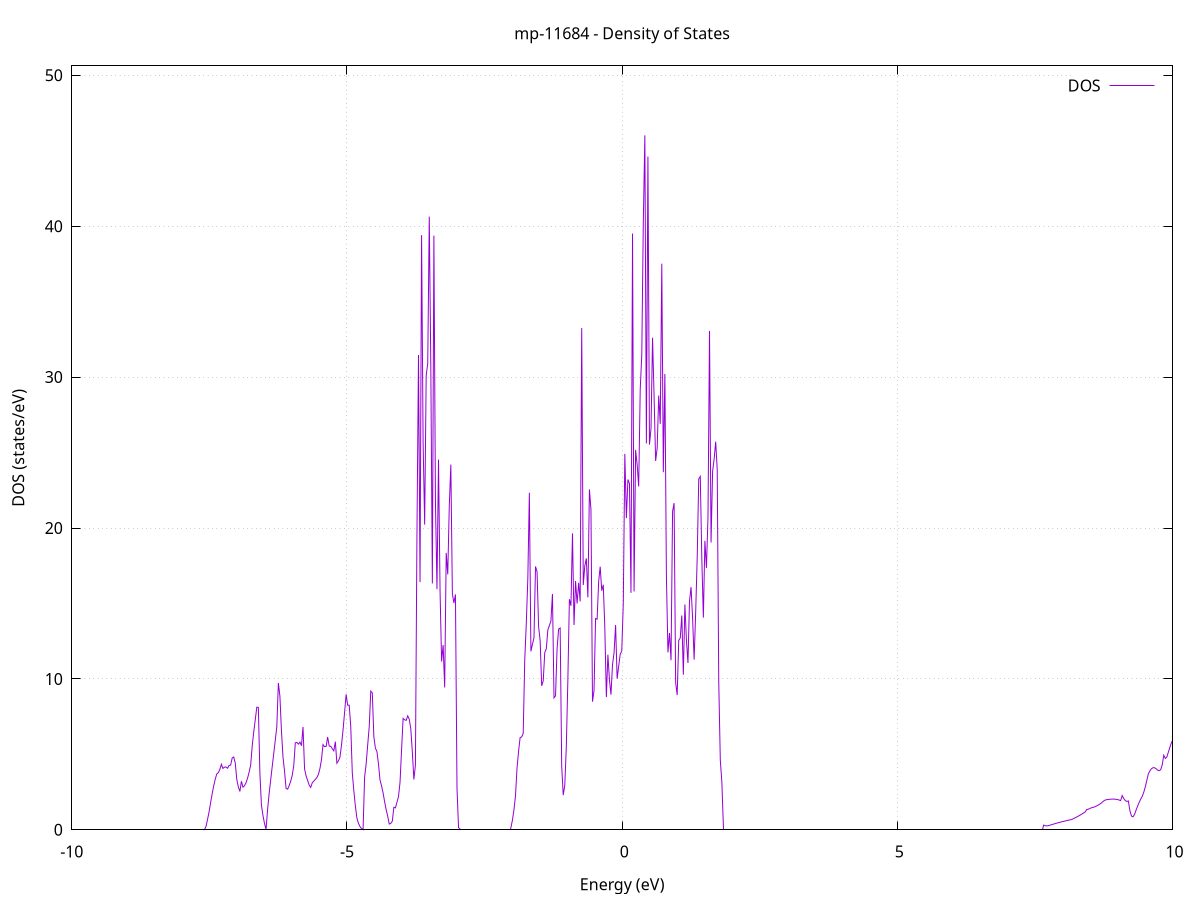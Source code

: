 set title 'mp-11684 - Density of States'
set xlabel 'Energy (eV)'
set ylabel 'DOS (states/eV)'
set grid
set xrange [-10:10]
set yrange [0:50.628]
set xzeroaxis lt -1
set terminal png size 800,600
set output 'mp-11684_dos_gnuplot.png'
plot '-' using 1:2 with lines title 'DOS'
-20.123800 0.000000
-20.095800 0.000000
-20.067900 0.000000
-20.039900 0.000000
-20.011900 0.000000
-19.983900 0.000000
-19.955900 0.000000
-19.928000 0.000000
-19.900000 0.000000
-19.872000 0.000000
-19.844000 0.000000
-19.816100 0.000000
-19.788100 0.000000
-19.760100 0.000000
-19.732100 0.000000
-19.704100 0.000000
-19.676200 0.000000
-19.648200 0.000000
-19.620200 0.000000
-19.592200 0.000000
-19.564200 0.000000
-19.536300 0.000000
-19.508300 0.000000
-19.480300 0.000000
-19.452300 0.000000
-19.424300 0.000000
-19.396400 0.000000
-19.368400 0.000000
-19.340400 0.000000
-19.312400 0.000000
-19.284500 0.000000
-19.256500 0.000000
-19.228500 0.000000
-19.200500 0.000000
-19.172500 0.000000
-19.144600 0.000000
-19.116600 0.000000
-19.088600 0.000000
-19.060600 0.000000
-19.032600 0.000000
-19.004700 0.000000
-18.976700 0.000000
-18.948700 0.000000
-18.920700 0.000000
-18.892800 0.000000
-18.864800 0.000000
-18.836800 0.000000
-18.808800 0.000000
-18.780800 0.000000
-18.752900 0.000000
-18.724900 0.000000
-18.696900 0.000000
-18.668900 0.000000
-18.640900 0.000000
-18.613000 0.000000
-18.585000 0.000000
-18.557000 0.000000
-18.529000 0.000000
-18.501100 0.000000
-18.473100 0.000000
-18.445100 0.000000
-18.417100 0.000000
-18.389100 0.000000
-18.361200 0.000000
-18.333200 0.000000
-18.305200 0.000000
-18.277200 0.000000
-18.249200 0.000000
-18.221300 0.000000
-18.193300 0.000000
-18.165300 0.000000
-18.137300 0.000000
-18.109300 0.000000
-18.081400 0.000000
-18.053400 0.000000
-18.025400 0.000000
-17.997400 0.000000
-17.969500 0.000000
-17.941500 0.000000
-17.913500 0.000000
-17.885500 0.000000
-17.857500 0.000000
-17.829600 0.000000
-17.801600 0.000000
-17.773600 0.000000
-17.745600 0.000000
-17.717600 0.000000
-17.689700 0.000000
-17.661700 0.000000
-17.633700 0.000000
-17.605700 0.000000
-17.577800 1.526600
-17.549800 1.613800
-17.521800 2.357700
-17.493800 2.943700
-17.465800 3.692500
-17.437900 5.021000
-17.409900 6.810000
-17.381900 7.614600
-17.353900 9.250700
-17.325900 10.921300
-17.298000 10.690000
-17.270000 5.703100
-17.242000 2.183800
-17.214000 2.305100
-17.186100 5.234800
-17.158100 6.115100
-17.130100 9.207900
-17.102100 9.389200
-17.074100 14.793400
-17.046200 13.607500
-17.018200 5.768400
-16.990200 5.100800
-16.962200 7.726600
-16.934200 10.066300
-16.906300 11.005200
-16.878300 11.161100
-16.850300 14.106000
-16.822300 13.677200
-16.794300 9.991600
-16.766400 9.775500
-16.738400 14.495000
-16.710400 19.883400
-16.682400 12.899500
-16.654500 9.413100
-16.626500 6.571700
-16.598500 4.453500
-16.570500 6.202700
-16.542500 8.853500
-16.514600 11.786600
-16.486600 13.974100
-16.458600 12.730600
-16.430600 9.109500
-16.402600 5.875500
-16.374700 9.564500
-16.346700 11.471700
-16.318700 16.061100
-16.290700 13.457700
-16.262800 6.871700
-16.234800 4.504600
-16.206800 4.962300
-16.178800 7.115400
-16.150800 9.007900
-16.122900 11.163900
-16.094900 10.301500
-16.066900 8.350200
-16.038900 5.885300
-16.010900 4.760000
-15.983000 4.952800
-15.955000 6.062800
-15.927000 5.352100
-15.899000 7.225300
-15.871100 8.240500
-15.843100 10.934700
-15.815100 8.646500
-15.787100 7.775000
-15.759100 7.083200
-15.731200 6.582400
-15.703200 5.168900
-15.675200 3.448100
-15.647200 1.505200
-15.619200 0.325800
-15.591300 58.358000
-15.563300 74.026400
-15.535300 104.995900
-15.507300 40.510800
-15.479400 43.024000
-15.451400 111.895400
-15.423400 193.095000
-15.395400 0.000000
-15.367400 0.000000
-15.339500 0.000000
-15.311500 0.000000
-15.283500 0.000000
-15.255500 0.000000
-15.227500 0.000000
-15.199600 0.000000
-15.171600 0.000000
-15.143600 0.000000
-15.115600 0.000000
-15.087600 0.000000
-15.059700 0.000000
-15.031700 0.000000
-15.003700 0.000000
-14.975700 0.000000
-14.947800 0.000000
-14.919800 0.000000
-14.891800 0.000000
-14.863800 0.000000
-14.835800 0.000000
-14.807900 0.000000
-14.779900 0.000000
-14.751900 0.000000
-14.723900 0.000000
-14.695900 0.000000
-14.668000 0.000000
-14.640000 0.000000
-14.612000 0.000000
-14.584000 0.000000
-14.556100 0.000000
-14.528100 0.000000
-14.500100 0.000000
-14.472100 0.000000
-14.444100 0.000000
-14.416200 0.000000
-14.388200 0.000000
-14.360200 0.000000
-14.332200 0.000000
-14.304200 0.000000
-14.276300 0.000000
-14.248300 0.000000
-14.220300 0.000000
-14.192300 0.000000
-14.164400 0.000000
-14.136400 0.000000
-14.108400 0.000000
-14.080400 0.000000
-14.052400 0.000000
-14.024500 0.000000
-13.996500 0.000000
-13.968500 0.000000
-13.940500 0.000000
-13.912500 0.000000
-13.884600 0.000000
-13.856600 0.000000
-13.828600 0.000000
-13.800600 0.000000
-13.772600 0.000000
-13.744700 0.000000
-13.716700 0.000000
-13.688700 0.000000
-13.660700 0.000000
-13.632800 0.000000
-13.604800 0.000000
-13.576800 0.000000
-13.548800 0.000000
-13.520800 0.000000
-13.492900 0.000000
-13.464900 0.000000
-13.436900 0.000000
-13.408900 0.000000
-13.380900 0.000000
-13.353000 0.000000
-13.325000 0.000000
-13.297000 0.000000
-13.269000 0.000000
-13.241100 0.000000
-13.213100 0.000000
-13.185100 0.000000
-13.157100 0.000000
-13.129100 0.000000
-13.101200 0.000000
-13.073200 0.000000
-13.045200 0.000000
-13.017200 0.000000
-12.989200 0.000000
-12.961300 0.000000
-12.933300 0.000000
-12.905300 0.000000
-12.877300 0.000000
-12.849400 0.000000
-12.821400 0.000000
-12.793400 0.000000
-12.765400 0.000000
-12.737400 0.000000
-12.709500 0.000000
-12.681500 0.000000
-12.653500 0.000000
-12.625500 0.000000
-12.597500 0.000000
-12.569600 0.000000
-12.541600 0.000000
-12.513600 0.000000
-12.485600 0.000000
-12.457700 0.000000
-12.429700 0.000000
-12.401700 0.000000
-12.373700 0.000000
-12.345700 0.000000
-12.317800 0.000000
-12.289800 0.000000
-12.261800 0.000000
-12.233800 0.000000
-12.205800 0.000000
-12.177900 0.000000
-12.149900 0.000000
-12.121900 0.000000
-12.093900 0.000000
-12.065900 0.000000
-12.038000 0.000000
-12.010000 0.000000
-11.982000 0.000000
-11.954000 0.000000
-11.926100 0.000000
-11.898100 0.000000
-11.870100 0.000000
-11.842100 0.000000
-11.814100 0.000000
-11.786200 0.000000
-11.758200 0.000000
-11.730200 0.000000
-11.702200 0.000000
-11.674200 0.000000
-11.646300 0.000000
-11.618300 0.000000
-11.590300 0.000000
-11.562300 0.000000
-11.534400 0.000000
-11.506400 0.000000
-11.478400 0.000000
-11.450400 0.000000
-11.422400 0.000000
-11.394500 0.000000
-11.366500 0.000000
-11.338500 0.000000
-11.310500 0.000000
-11.282500 0.000000
-11.254600 0.000000
-11.226600 0.000000
-11.198600 0.000000
-11.170600 0.000000
-11.142700 0.000000
-11.114700 0.000000
-11.086700 0.000000
-11.058700 0.000000
-11.030700 0.000000
-11.002800 0.000000
-10.974800 0.000000
-10.946800 0.000000
-10.918800 0.000000
-10.890800 0.000000
-10.862900 0.000000
-10.834900 0.000000
-10.806900 0.000000
-10.778900 0.000000
-10.750900 0.000000
-10.723000 0.000000
-10.695000 0.000000
-10.667000 0.000000
-10.639000 0.000000
-10.611100 0.000000
-10.583100 0.000000
-10.555100 0.000000
-10.527100 0.000000
-10.499100 0.000000
-10.471200 0.000000
-10.443200 0.000000
-10.415200 0.000000
-10.387200 0.000000
-10.359200 0.000000
-10.331300 0.000000
-10.303300 0.000000
-10.275300 0.000000
-10.247300 0.000000
-10.219400 0.000000
-10.191400 0.000000
-10.163400 0.000000
-10.135400 0.000000
-10.107400 0.000000
-10.079500 0.000000
-10.051500 0.000000
-10.023500 0.000000
-9.995500 0.000000
-9.967500 0.000000
-9.939600 0.000000
-9.911600 0.000000
-9.883600 0.000000
-9.855600 0.000000
-9.827700 0.000000
-9.799700 0.000000
-9.771700 0.000000
-9.743700 0.000000
-9.715700 0.000000
-9.687800 0.000000
-9.659800 0.000000
-9.631800 0.000000
-9.603800 0.000000
-9.575800 0.000000
-9.547900 0.000000
-9.519900 0.000000
-9.491900 0.000000
-9.463900 0.000000
-9.436000 0.000000
-9.408000 0.000000
-9.380000 0.000000
-9.352000 0.000000
-9.324000 0.000000
-9.296100 0.000000
-9.268100 0.000000
-9.240100 0.000000
-9.212100 0.000000
-9.184100 0.000000
-9.156200 0.000000
-9.128200 0.000000
-9.100200 0.000000
-9.072200 0.000000
-9.044200 0.000000
-9.016300 0.000000
-8.988300 0.000000
-8.960300 0.000000
-8.932300 0.000000
-8.904400 0.000000
-8.876400 0.000000
-8.848400 0.000000
-8.820400 0.000000
-8.792400 0.000000
-8.764500 0.000000
-8.736500 0.000000
-8.708500 0.000000
-8.680500 0.000000
-8.652500 0.000000
-8.624600 0.000000
-8.596600 0.000000
-8.568600 0.000000
-8.540600 0.000000
-8.512700 0.000000
-8.484700 0.000000
-8.456700 0.000000
-8.428700 0.000000
-8.400700 0.000000
-8.372800 0.000000
-8.344800 0.000000
-8.316800 0.000000
-8.288800 0.000000
-8.260800 0.000000
-8.232900 0.000000
-8.204900 0.000000
-8.176900 0.000000
-8.148900 0.000000
-8.121000 0.000000
-8.093000 0.000000
-8.065000 0.000000
-8.037000 0.000000
-8.009000 0.000000
-7.981100 0.000000
-7.953100 0.000000
-7.925100 0.000000
-7.897100 0.000000
-7.869100 0.000000
-7.841200 0.000000
-7.813200 0.000000
-7.785200 0.000000
-7.757200 0.000000
-7.729200 0.000000
-7.701300 0.000000
-7.673300 0.000000
-7.645300 0.000000
-7.617300 0.000000
-7.589400 0.005800
-7.561400 0.222300
-7.533400 0.689100
-7.505400 1.186400
-7.477400 1.807600
-7.449500 2.385200
-7.421500 2.911400
-7.393500 3.356800
-7.365500 3.699800
-7.337500 3.785600
-7.309600 3.998800
-7.281600 4.339500
-7.253600 4.065000
-7.225600 4.154000
-7.197700 4.158100
-7.169700 4.076700
-7.141700 4.263200
-7.113700 4.286400
-7.085700 4.757800
-7.057800 4.824800
-7.029800 4.423300
-7.001800 3.340200
-6.973800 2.838100
-6.945800 2.539700
-6.917900 3.216100
-6.889900 2.824400
-6.861900 2.917300
-6.833900 3.117600
-6.806000 3.422200
-6.778000 3.821300
-6.750000 4.277900
-6.722000 5.537100
-6.694000 6.489000
-6.666100 7.299200
-6.638100 8.126900
-6.610100 8.109600
-6.582100 3.743800
-6.554100 1.625400
-6.526200 0.941000
-6.498200 0.411400
-6.470200 0.028600
-6.442200 1.350500
-6.414200 2.399000
-6.386300 3.300300
-6.358300 4.188600
-6.330300 5.063800
-6.302300 5.939400
-6.274400 6.840900
-6.246400 9.730300
-6.218400 8.854600
-6.190400 6.550900
-6.162400 4.810800
-6.134500 3.892600
-6.106500 2.738100
-6.078500 2.692000
-6.050500 2.917400
-6.022500 3.222200
-5.994600 3.605700
-5.966600 4.260400
-5.938600 5.762300
-5.910600 5.791000
-5.882700 5.675000
-5.854700 5.810600
-5.826700 5.574200
-5.798700 6.813500
-5.770700 4.045800
-5.742800 3.570800
-5.714800 3.268500
-5.686800 2.962300
-5.658800 2.808100
-5.630800 3.111000
-5.602900 3.227700
-5.574900 3.343100
-5.546900 3.457500
-5.518900 3.666500
-5.491000 4.062900
-5.463000 4.657900
-5.435000 5.644200
-5.407000 5.510600
-5.379000 5.520400
-5.351100 6.150200
-5.323100 5.549900
-5.295100 5.533900
-5.267100 5.372800
-5.239100 5.232300
-5.211200 5.838900
-5.183200 4.410700
-5.155200 4.568000
-5.127200 4.816100
-5.099300 5.621600
-5.071300 6.607800
-5.043300 7.774600
-5.015300 8.977800
-4.987300 8.257400
-4.959400 8.259800
-4.931400 6.861100
-4.903400 3.781800
-4.875400 2.583500
-4.847400 1.579800
-4.819500 0.774200
-4.791500 0.431500
-4.763500 0.216200
-4.735500 0.074600
-4.707500 0.006600
-4.679600 3.498600
-4.651600 4.362300
-4.623600 5.616600
-4.595600 6.828500
-4.567700 9.191700
-4.539700 9.076900
-4.511700 6.182200
-4.483700 5.413400
-4.455700 5.187100
-4.427800 4.375500
-4.399800 3.300100
-4.371800 2.919000
-4.343800 2.444600
-4.315800 1.857100
-4.287900 1.340500
-4.259900 0.894800
-4.231900 0.379400
-4.203900 0.425200
-4.176000 0.571500
-4.148000 1.491700
-4.120000 1.449700
-4.092000 1.823500
-4.064000 2.192300
-4.036100 3.136900
-4.008100 5.280000
-3.980100 7.382300
-3.952100 7.289000
-3.924100 7.249600
-3.896200 7.552000
-3.868200 7.325100
-3.840200 6.695800
-3.812200 5.158000
-3.784300 3.336600
-3.756300 4.278100
-3.728300 19.528500
-3.700300 31.466100
-3.672300 16.414100
-3.644400 39.415800
-3.616400 25.631500
-3.588400 20.222200
-3.560400 30.103100
-3.532400 30.914700
-3.504500 40.639500
-3.476500 30.720600
-3.448500 16.323400
-3.420500 39.377900
-3.392500 21.796300
-3.364600 15.951300
-3.336600 24.531900
-3.308600 15.816500
-3.280600 11.153200
-3.252700 12.245100
-3.224700 9.434700
-3.196700 18.355600
-3.168700 16.926800
-3.140700 21.489300
-3.112800 24.201400
-3.084800 15.643600
-3.056800 15.028600
-3.028800 15.597900
-3.000800 2.751600
-2.972900 0.150300
-2.944900 0.000000
-2.916900 0.000000
-2.888900 0.000000
-2.861000 0.000000
-2.833000 0.000000
-2.805000 0.000000
-2.777000 0.000000
-2.749000 0.000000
-2.721100 0.000000
-2.693100 0.000000
-2.665100 0.000000
-2.637100 0.000000
-2.609100 0.000000
-2.581200 0.000000
-2.553200 0.000000
-2.525200 0.000000
-2.497200 0.000000
-2.469300 0.000000
-2.441300 0.000000
-2.413300 0.000000
-2.385300 0.000000
-2.357300 0.000000
-2.329400 0.000000
-2.301400 0.000000
-2.273400 0.000000
-2.245400 0.000000
-2.217400 0.000000
-2.189500 0.000000
-2.161500 0.000000
-2.133500 0.000000
-2.105500 0.000000
-2.077600 0.000000
-2.049600 0.000000
-2.021600 0.000000
-1.993600 0.639700
-1.965600 1.330300
-1.937700 2.260600
-1.909700 4.102400
-1.881700 5.212500
-1.853700 6.115700
-1.825700 6.151000
-1.797800 6.381000
-1.769800 11.239500
-1.741800 13.666400
-1.713800 16.648000
-1.685800 22.339200
-1.657900 11.826100
-1.629900 12.303700
-1.601900 12.716700
-1.573900 17.451300
-1.546000 17.099600
-1.518000 13.460600
-1.490000 12.551300
-1.462000 9.538700
-1.434000 9.865500
-1.406100 11.744300
-1.378100 11.993600
-1.350100 13.241800
-1.322100 13.532900
-1.294100 13.834900
-1.266200 15.630600
-1.238200 8.741900
-1.210200 8.881700
-1.182200 12.011500
-1.154300 13.297800
-1.126300 13.377000
-1.098300 4.212100
-1.070300 2.296200
-1.042300 2.955500
-1.014400 5.510600
-0.986400 9.914900
-0.958400 15.279800
-0.930400 14.845800
-0.902400 19.641300
-0.874500 13.566200
-0.846500 16.486400
-0.818500 14.996800
-0.790500 16.366500
-0.762600 15.135800
-0.734600 33.251600
-0.706600 16.218800
-0.678600 17.489000
-0.650600 17.989900
-0.622700 15.402000
-0.594700 22.557500
-0.566700 21.237000
-0.538700 8.489900
-0.510700 9.248100
-0.482800 14.003800
-0.454800 13.958100
-0.426800 16.453700
-0.398800 17.436800
-0.370800 15.844400
-0.342900 16.240100
-0.314900 13.425700
-0.286900 8.791000
-0.258900 11.605500
-0.231000 9.945700
-0.203000 8.954300
-0.175000 10.945600
-0.147000 11.730000
-0.119000 13.570300
-0.091100 10.014200
-0.063100 10.831400
-0.035100 11.631800
-0.007100 11.853600
0.020900 15.012100
0.048800 24.912500
0.076800 20.657500
0.104800 23.215000
0.132800 22.948200
0.160700 15.703100
0.188700 39.518000
0.216700 15.793800
0.244700 25.174300
0.272700 24.193700
0.300600 22.755500
0.328600 29.187700
0.356600 31.477500
0.384600 40.254100
0.412600 46.025400
0.440500 25.606800
0.468500 44.620900
0.496500 25.526700
0.524500 26.591300
0.552400 32.611200
0.580400 28.722300
0.608400 24.444800
0.636400 25.290100
0.664400 28.778000
0.692300 26.902200
0.720300 37.517300
0.748300 23.696800
0.776300 30.209700
0.804300 16.806500
0.832200 11.755800
0.860200 13.039300
0.888200 11.235300
0.916200 21.097500
0.944100 21.650400
0.972100 9.745200
1.000100 8.929300
1.028100 12.547300
1.056100 12.717300
1.084000 14.200500
1.112000 10.278200
1.140000 14.936900
1.168000 12.558400
1.196000 11.053600
1.223900 15.146500
1.251900 16.080900
1.279900 14.047100
1.307900 11.279000
1.335900 14.392900
1.363800 18.035200
1.391800 23.251800
1.419800 23.417500
1.447800 17.925200
1.475700 14.058700
1.503700 19.151900
1.531700 17.353800
1.559700 20.721800
1.587700 33.062900
1.615600 19.039100
1.643600 23.760800
1.671600 24.579300
1.699600 25.719400
1.727600 23.875000
1.755500 9.766900
1.783500 4.607100
1.811500 3.171000
1.839500 0.000000
1.867400 0.000000
1.895400 0.000000
1.923400 0.000000
1.951400 0.000000
1.979400 0.000000
2.007300 0.000000
2.035300 0.000000
2.063300 0.000000
2.091300 0.000000
2.119300 0.000000
2.147200 0.000000
2.175200 0.000000
2.203200 0.000000
2.231200 0.000000
2.259100 0.000000
2.287100 0.000000
2.315100 0.000000
2.343100 0.000000
2.371100 0.000000
2.399000 0.000000
2.427000 0.000000
2.455000 0.000000
2.483000 0.000000
2.511000 0.000000
2.538900 0.000000
2.566900 0.000000
2.594900 0.000000
2.622900 0.000000
2.650900 0.000000
2.678800 0.000000
2.706800 0.000000
2.734800 0.000000
2.762800 0.000000
2.790700 0.000000
2.818700 0.000000
2.846700 0.000000
2.874700 0.000000
2.902700 0.000000
2.930600 0.000000
2.958600 0.000000
2.986600 0.000000
3.014600 0.000000
3.042600 0.000000
3.070500 0.000000
3.098500 0.000000
3.126500 0.000000
3.154500 0.000000
3.182400 0.000000
3.210400 0.000000
3.238400 0.000000
3.266400 0.000000
3.294400 0.000000
3.322300 0.000000
3.350300 0.000000
3.378300 0.000000
3.406300 0.000000
3.434300 0.000000
3.462200 0.000000
3.490200 0.000000
3.518200 0.000000
3.546200 0.000000
3.574100 0.000000
3.602100 0.000000
3.630100 0.000000
3.658100 0.000000
3.686100 0.000000
3.714000 0.000000
3.742000 0.000000
3.770000 0.000000
3.798000 0.000000
3.826000 0.000000
3.853900 0.000000
3.881900 0.000000
3.909900 0.000000
3.937900 0.000000
3.965900 0.000000
3.993800 0.000000
4.021800 0.000000
4.049800 0.000000
4.077800 0.000000
4.105700 0.000000
4.133700 0.000000
4.161700 0.000000
4.189700 0.000000
4.217700 0.000000
4.245600 0.000000
4.273600 0.000000
4.301600 0.000000
4.329600 0.000000
4.357600 0.000000
4.385500 0.000000
4.413500 0.000000
4.441500 0.000000
4.469500 0.000000
4.497400 0.000000
4.525400 0.000000
4.553400 0.000000
4.581400 0.000000
4.609400 0.000000
4.637300 0.000000
4.665300 0.000000
4.693300 0.000000
4.721300 0.000000
4.749300 0.000000
4.777200 0.000000
4.805200 0.000000
4.833200 0.000000
4.861200 0.000000
4.889100 0.000000
4.917100 0.000000
4.945100 0.000000
4.973100 0.000000
5.001100 0.000000
5.029000 0.000000
5.057000 0.000000
5.085000 0.000000
5.113000 0.000000
5.141000 0.000000
5.168900 0.000000
5.196900 0.000000
5.224900 0.000000
5.252900 0.000000
5.280800 0.000000
5.308800 0.000000
5.336800 0.000000
5.364800 0.000000
5.392800 0.000000
5.420700 0.000000
5.448700 0.000000
5.476700 0.000000
5.504700 0.000000
5.532700 0.000000
5.560600 0.000000
5.588600 0.000000
5.616600 0.000000
5.644600 0.000000
5.672600 0.000000
5.700500 0.000000
5.728500 0.000000
5.756500 0.000000
5.784500 0.000000
5.812400 0.000000
5.840400 0.000000
5.868400 0.000000
5.896400 0.000000
5.924400 0.000000
5.952300 0.000000
5.980300 0.000000
6.008300 0.000000
6.036300 0.000000
6.064300 0.000000
6.092200 0.000000
6.120200 0.000000
6.148200 0.000000
6.176200 0.000000
6.204100 0.000000
6.232100 0.000000
6.260100 0.000000
6.288100 0.000000
6.316100 0.000000
6.344000 0.000000
6.372000 0.000000
6.400000 0.000000
6.428000 0.000000
6.456000 0.000000
6.483900 0.000000
6.511900 0.000000
6.539900 0.000000
6.567900 0.000000
6.595800 0.000000
6.623800 0.000000
6.651800 0.000000
6.679800 0.000000
6.707800 0.000000
6.735700 0.000000
6.763700 0.000000
6.791700 0.000000
6.819700 0.000000
6.847700 0.000000
6.875600 0.000000
6.903600 0.000000
6.931600 0.000000
6.959600 0.000000
6.987600 0.000000
7.015500 0.000000
7.043500 0.000000
7.071500 0.000000
7.099500 0.000000
7.127400 0.000000
7.155400 0.000000
7.183400 0.000000
7.211400 0.000000
7.239400 0.000000
7.267300 0.000000
7.295300 0.000000
7.323300 0.000000
7.351300 0.000000
7.379300 0.000000
7.407200 0.000000
7.435200 0.000000
7.463200 0.000000
7.491200 0.000000
7.519100 0.000000
7.547100 0.000000
7.575100 0.000000
7.603100 0.000000
7.631100 0.000000
7.659000 0.309400
7.687000 0.270400
7.715000 0.257000
7.743000 0.269200
7.771000 0.300900
7.798900 0.333100
7.826900 0.364500
7.854900 0.395000
7.882900 0.424700
7.910800 0.453500
7.938800 0.481500
7.966800 0.508600
7.994800 0.534900
8.022800 0.560400
8.050700 0.585000
8.078700 0.608700
8.106700 0.631600
8.134700 0.653600
8.162700 0.674900
8.190600 0.719400
8.218600 0.769100
8.246600 0.821200
8.274600 0.875600
8.302500 0.932400
8.330500 0.991600
8.358500 1.053100
8.386500 1.117000
8.414500 1.183300
8.442400 1.348900
8.470400 1.359400
8.498400 1.419700
8.526400 1.453500
8.554400 1.481300
8.582300 1.515300
8.610300 1.558200
8.638300 1.610000
8.666300 1.670800
8.694300 1.740400
8.722200 1.819000
8.750200 1.910400
8.778200 1.972200
8.806200 1.994200
8.834100 2.011300
8.862100 2.023500
8.890100 2.030700
8.918100 2.033000
8.946100 2.030300
8.974000 2.020400
9.002000 2.001000
9.030000 1.972000
9.058000 1.933400
9.086000 2.267800
9.113900 2.071300
9.141900 1.933800
9.169900 1.878000
9.197900 1.909500
9.225800 1.270400
9.253800 0.916300
9.281800 0.856200
9.309800 1.013100
9.337800 1.299300
9.365700 1.564800
9.393700 1.808100
9.421700 2.029100
9.449700 2.211200
9.477700 2.482000
9.505600 2.843300
9.533600 3.276300
9.561600 3.710500
9.589600 3.904900
9.617500 4.045000
9.645500 4.111900
9.673500 4.112800
9.701500 4.047500
9.729500 3.950200
9.757400 3.916700
9.785400 3.980800
9.813400 4.304400
9.841400 4.940400
9.869400 4.727700
9.897300 4.822800
9.925300 5.152300
9.953300 5.481300
9.981300 5.775300
10.009300 5.986100
10.037200 6.048900
10.065200 5.831100
10.093200 5.710600
10.121200 6.003800
10.149100 5.565900
10.177100 6.243700
10.205100 7.982900
10.233100 9.916000
10.261100 11.277400
10.289000 13.876400
10.317000 14.664900
10.345000 12.824800
10.373000 14.048100
10.401000 15.182200
10.428900 12.056000
10.456900 11.003000
10.484900 13.912100
10.512900 14.256200
10.540800 14.245000
10.568800 16.649600
10.596800 14.003100
10.624800 9.967600
10.652800 10.084800
10.680700 10.551500
10.708700 10.843500
10.736700 10.961400
10.764700 10.094100
10.792700 9.178800
10.820600 9.745500
10.848600 9.971800
10.876600 9.071400
10.904600 13.887400
10.932500 24.186300
10.960500 23.686100
10.988500 8.387100
11.016500 4.478900
11.044500 3.580600
11.072400 2.797700
11.100400 3.557600
11.128400 6.956700
11.156400 29.055400
11.184400 23.998600
11.212300 7.859300
11.240300 10.924700
11.268300 14.517700
11.296300 19.134800
11.324300 10.863600
11.352200 7.930600
11.380200 10.217700
11.408200 11.057700
11.436200 11.683400
11.464100 19.274800
11.492100 10.860400
11.520100 8.445400
11.548100 9.882500
11.576100 8.083200
11.604000 8.100400
11.632000 10.943300
11.660000 18.546200
11.688000 12.496300
11.716000 6.304700
11.743900 3.046900
11.771900 3.137100
11.799900 3.817600
11.827900 4.526800
11.855800 5.335400
11.883800 8.679900
11.911800 12.748200
11.939800 19.726900
11.967800 12.178000
11.995700 9.510400
12.023700 10.581500
12.051700 13.577400
12.079700 13.775000
12.107700 13.542600
12.135600 13.851100
12.163600 12.786700
12.191600 9.970500
12.219600 9.997700
12.247500 13.112100
12.275500 17.019100
12.303500 19.623500
12.331500 13.551700
12.359500 16.864700
12.387400 17.179600
12.415400 10.272600
12.443400 11.659400
12.471400 11.464400
12.499400 10.676400
12.527300 13.608900
12.555300 11.068800
12.583300 12.087300
12.611300 10.590100
12.639200 11.057500
12.667200 20.244900
12.695200 9.784100
12.723200 9.126700
12.751200 10.500500
12.779100 9.070000
12.807100 9.132000
12.835100 11.748200
12.863100 12.448900
12.891100 13.149300
12.919000 11.633800
12.947000 14.159100
12.975000 12.277700
13.003000 16.970800
13.031000 18.192600
13.058900 12.764000
13.086900 9.990600
13.114900 5.109800
13.142900 4.655000
13.170800 5.105500
13.198800 6.282000
13.226800 10.511300
13.254800 13.426000
13.282800 16.212100
13.310700 13.370500
13.338700 10.242100
13.366700 16.510700
13.394700 21.482000
13.422700 19.198000
13.450600 7.475100
13.478600 8.648800
13.506600 12.750800
13.534600 17.124500
13.562500 13.748300
13.590500 9.943600
13.618500 8.186600
13.646500 8.987200
13.674500 9.359600
13.702400 8.901700
13.730400 12.879200
13.758400 15.360000
13.786400 15.807700
13.814400 16.669300
13.842300 17.257400
13.870300 18.536600
13.898300 17.727000
13.926300 12.688700
13.954200 11.861500
13.982200 14.657200
14.010200 15.364800
14.038200 12.632800
14.066200 11.799300
14.094100 11.315700
14.122100 11.205100
14.150100 10.821100
14.178100 12.258100
14.206100 16.944500
14.234000 20.772100
14.262000 13.184500
14.290000 13.358500
14.318000 14.099100
14.346000 13.125300
14.373900 9.092300
14.401900 7.358100
14.429900 7.280000
14.457900 6.762100
14.485800 7.616500
14.513800 8.775400
14.541800 12.251500
14.569800 15.843200
14.597800 14.721200
14.625700 10.923000
14.653700 9.608200
14.681700 9.315600
14.709700 9.273400
14.737700 11.078900
14.765600 8.734600
14.793600 10.748500
14.821600 11.446600
14.849600 8.711200
14.877500 6.402300
14.905500 5.731500
14.933500 5.622100
14.961500 6.326200
14.989500 10.701000
15.017400 11.156600
15.045400 11.971000
15.073400 11.846900
15.101400 8.450300
15.129400 6.130900
15.157300 3.996300
15.185300 1.800600
15.213300 1.596800
15.241300 2.385800
15.269200 3.989800
15.297200 6.626500
15.325200 9.652300
15.353200 20.708300
15.381200 13.061200
15.409100 10.538900
15.437100 2.744900
15.465100 1.600100
15.493100 5.488700
15.521100 14.113900
15.549000 14.078200
15.577000 15.608900
15.605000 25.497400
15.633000 12.316600
15.660900 6.882800
15.688900 6.729700
15.716900 7.548900
15.744900 8.041800
15.772900 9.402200
15.800800 11.797800
15.828800 15.853600
15.856800 19.411600
15.884800 11.467600
15.912800 11.643800
15.940700 9.179800
15.968700 5.882200
15.996700 4.173700
16.024700 4.259300
16.052700 8.097000
16.080600 13.310100
16.108600 13.143000
16.136600 10.186100
16.164600 8.217900
16.192500 8.569000
16.220500 10.187800
16.248500 9.854800
16.276500 9.785700
16.304500 10.742800
16.332400 12.647900
16.360400 13.849400
16.388400 14.365800
16.416400 13.142600
16.444400 15.383900
16.472300 13.663900
16.500300 11.393300
16.528300 13.299000
16.556300 16.756800
16.584200 18.415500
16.612200 16.102300
16.640200 10.231700
16.668200 9.929100
16.696200 13.087800
16.724100 12.440800
16.752100 16.682400
16.780100 14.896600
16.808100 11.421500
16.836100 13.691900
16.864000 17.842100
16.892000 17.490700
16.920000 15.099600
16.948000 15.212300
16.975900 16.961500
17.003900 18.336100
17.031900 22.074200
17.059900 22.171000
17.087900 18.736600
17.115800 14.836200
17.143800 16.080900
17.171800 7.248400
17.199800 4.050200
17.227800 3.655100
17.255700 5.512400
17.283700 13.836400
17.311700 19.302900
17.339700 16.614600
17.367700 9.611200
17.395600 5.003000
17.423600 4.573500
17.451600 5.881800
17.479600 8.258500
17.507500 10.334700
17.535500 11.569300
17.563500 12.757600
17.591500 6.405100
17.619500 5.146400
17.647400 5.160300
17.675400 6.523600
17.703400 7.800800
17.731400 7.630500
17.759400 7.893100
17.787300 8.198700
17.815300 8.931700
17.843300 10.909400
17.871300 12.025500
17.899200 12.335300
17.927200 12.377100
17.955200 10.942300
17.983200 10.460800
18.011200 8.640300
18.039100 7.653900
18.067100 7.932000
18.095100 8.367400
18.123100 8.609000
18.151100 9.470600
18.179000 9.029300
18.207000 8.010500
18.235000 8.933300
18.263000 10.132900
18.290900 9.833900
18.318900 9.109100
18.346900 9.043000
18.374900 8.838900
18.402900 7.988100
18.430800 7.346300
18.458800 8.333600
18.486800 8.093300
18.514800 9.220600
18.542800 10.005100
18.570700 14.895100
18.598700 11.279400
18.626700 9.653500
18.654700 9.282600
18.682600 8.918300
18.710600 8.072400
18.738600 9.356700
18.766600 11.729100
18.794600 8.686200
18.822500 8.815600
18.850500 8.747100
18.878500 9.884000
18.906500 14.244700
18.934500 13.669600
18.962400 12.986800
18.990400 10.816000
19.018400 9.796100
19.046400 7.698700
19.074400 7.331200
19.102300 6.390400
19.130300 5.662300
19.158300 5.218800
19.186300 5.624000
19.214200 6.456800
19.242200 6.502500
19.270200 7.231500
19.298200 7.869900
19.326200 9.418500
19.354100 8.965700
19.382100 7.765900
19.410100 7.558100
19.438100 7.817800
19.466100 7.158400
19.494000 7.986000
19.522000 7.226100
19.550000 7.069100
19.578000 6.764400
19.605900 6.599000
19.633900 6.266600
19.661900 6.097200
19.689900 6.265100
19.717900 4.863500
19.745800 4.603700
19.773800 6.388000
19.801800 9.637400
19.829800 14.842600
19.857800 18.742300
19.885700 11.415900
19.913700 1.922000
19.941700 1.851100
19.969700 8.308700
19.997600 6.224600
20.025600 6.714700
20.053600 8.753700
20.081600 10.973400
20.109600 14.272200
20.137500 15.540200
20.165500 13.879500
20.193500 8.611100
20.221500 7.345200
20.249500 7.699300
20.277400 8.332000
20.305400 8.007100
20.333400 7.959500
20.361400 8.376700
20.389400 8.805100
20.417300 8.816100
20.445300 10.038000
20.473300 10.146000
20.501300 9.527000
20.529200 7.868200
20.557200 6.162000
20.585200 13.567900
20.613200 17.336700
20.641200 13.244200
20.669100 12.520500
20.697100 9.253700
20.725100 8.118100
20.753100 10.848600
20.781100 9.296100
20.809000 9.200900
20.837000 10.005400
20.865000 11.724300
20.893000 11.571700
20.920900 11.437500
20.948900 10.522100
20.976900 8.981500
21.004900 6.398500
21.032900 7.917900
21.060800 10.962100
21.088800 12.703600
21.116800 9.270300
21.144800 8.830100
21.172800 11.108100
21.200700 11.048100
21.228700 5.778500
21.256700 5.931400
21.284700 6.333700
21.312600 9.552100
21.340600 6.043000
21.368600 6.315100
21.396600 9.128800
21.424600 11.426100
21.452500 12.909500
21.480500 9.678100
21.508500 7.528500
21.536500 6.881200
21.564500 6.504100
21.592400 12.599000
21.620400 9.919300
21.648400 9.744500
21.676400 11.134500
21.704400 14.070900
21.732300 10.556700
21.760300 11.618800
21.788300 9.088000
21.816300 8.675500
21.844200 10.590600
21.872200 13.180400
21.900200 14.008500
21.928200 12.223600
21.956200 9.492800
21.984100 7.647600
22.012100 8.059000
22.040100 8.213300
22.068100 8.158000
22.096100 7.842400
22.124000 8.814300
22.152000 9.793800
22.180000 8.764400
22.208000 7.389800
22.235900 6.593100
22.263900 7.783800
22.291900 9.320800
22.319900 7.324600
22.347900 7.632100
22.375800 8.126400
22.403800 7.860000
22.431800 7.622200
22.459800 8.232600
22.487800 8.386200
22.515700 8.261700
22.543700 9.979000
22.571700 11.014900
22.599700 11.367900
22.627600 9.738500
22.655600 7.475800
22.683600 6.479900
22.711600 6.569000
22.739600 6.539000
22.767500 6.825400
22.795500 7.470900
22.823500 9.897900
22.851500 12.124200
22.879500 9.762500
22.907400 9.433100
22.935400 8.843900
22.963400 8.284600
22.991400 7.542600
23.019300 7.346300
23.047300 10.273700
23.075300 7.916000
23.103300 8.003500
23.131300 7.847300
23.159200 7.985400
23.187200 7.933000
23.215200 8.807000
23.243200 10.540400
23.271200 11.785300
23.299100 8.315400
23.327100 7.507800
23.355100 7.661300
23.383100 8.593900
23.411100 9.373600
23.439000 9.071300
23.467000 8.501500
23.495000 8.899500
23.523000 9.071300
23.550900 9.711200
23.578900 10.223500
23.606900 7.297800
23.634900 5.931000
23.662900 6.121200
23.690800 12.532800
23.718800 17.609600
23.746800 16.839700
23.774800 10.870500
23.802800 5.797000
23.830700 2.938900
23.858700 2.854100
23.886700 4.843700
23.914700 6.189600
23.942600 7.211600
23.970600 8.358600
23.998600 9.446700
24.026600 11.327200
24.054600 11.027500
24.082500 12.917700
24.110500 12.417900
24.138500 14.203400
24.166500 18.162000
24.194500 13.693000
24.222400 4.362000
24.250400 2.862800
24.278400 3.268200
24.306400 5.412700
24.334300 7.774400
24.362300 9.284500
24.390300 8.161500
24.418300 7.167000
24.446300 9.159900
24.474200 9.993400
24.502200 10.540700
24.530200 10.760000
24.558200 10.712100
24.586200 9.649000
24.614100 9.632900
24.642100 10.378900
24.670100 10.133200
24.698100 9.023800
24.726100 8.871600
24.754000 9.647000
24.782000 10.543300
24.810000 9.411300
24.838000 7.802000
24.865900 8.262700
24.893900 10.379500
24.921900 8.734300
24.949900 9.210700
24.977900 9.407400
25.005800 9.906200
25.033800 11.988600
25.061800 10.312500
25.089800 10.001300
25.117800 9.379000
25.145700 9.275900
25.173700 10.472000
25.201700 9.833600
25.229700 9.131500
25.257600 8.613100
25.285600 8.633900
25.313600 9.673700
25.341600 8.848600
25.369600 7.929900
25.397500 9.520600
25.425500 9.286100
25.453500 10.203000
25.481500 11.221400
25.509500 11.041600
25.537400 10.917900
25.565400 12.901000
25.593400 11.700500
25.621400 12.457100
25.649300 12.594100
25.677300 11.327000
25.705300 10.424700
25.733300 9.779600
25.761300 11.273200
25.789200 15.016500
25.817200 12.856700
25.845200 9.626800
25.873200 6.305200
25.901200 6.964800
25.929100 9.791100
25.957100 11.976200
25.985100 14.809400
26.013100 10.948600
26.041000 9.245700
26.069000 7.296700
26.097000 6.005200
26.125000 6.248400
26.153000 8.029000
26.180900 16.348300
26.208900 17.020300
26.236900 11.100100
26.264900 8.848600
26.292900 8.723900
26.320800 15.860500
26.348800 11.163900
26.376800 8.802700
26.404800 9.825400
26.432800 11.849100
26.460700 17.026300
26.488700 16.772800
26.516700 12.269800
26.544700 10.391400
26.572600 10.654500
26.600600 11.507900
26.628600 12.694300
26.656600 10.898300
26.684600 10.367700
26.712500 10.837100
26.740500 12.014800
26.768500 11.711900
26.796500 9.471200
26.824500 8.382700
26.852400 9.544500
26.880400 9.723900
26.908400 10.883900
26.936400 8.718200
26.964300 7.558300
26.992300 9.243800
27.020300 9.552400
27.048300 10.422500
27.076300 11.973800
27.104200 14.883900
27.132200 11.012500
27.160200 9.665000
27.188200 8.850100
27.216200 10.573000
27.244100 9.905200
27.272100 9.433500
27.300100 9.846900
27.328100 10.106900
27.356000 10.680600
27.384000 11.097900
27.412000 11.806500
27.440000 11.570400
27.468000 11.491500
27.495900 11.611700
27.523900 12.040900
27.551900 14.779300
27.579900 15.382300
27.607900 10.802100
27.635800 10.264400
27.663800 11.165600
27.691800 11.132800
27.719800 8.635400
27.747800 11.793900
27.775700 12.635300
27.803700 12.617400
27.831700 14.458300
27.859700 14.785900
27.887600 11.354700
27.915600 8.968300
27.943600 10.314900
27.971600 9.380400
27.999600 9.373600
28.027500 9.666500
28.055500 11.027400
28.083500 7.155900
28.111500 8.280100
28.139500 10.710100
28.167400 10.380900
28.195400 11.509100
28.223400 11.822800
28.251400 9.990100
28.279300 9.443200
28.307300 9.754300
28.335300 12.973000
28.363300 13.693800
28.391300 14.170500
28.419200 14.517100
28.447200 11.445900
28.475200 10.842900
28.503200 12.073000
28.531200 13.042100
28.559100 12.058900
28.587100 6.676300
28.615100 5.206700
28.643100 6.132400
28.671000 9.559900
28.699000 13.836900
28.727000 12.659500
28.755000 12.411000
28.783000 11.157700
28.810900 11.414700
28.838900 13.576400
28.866900 19.373600
28.894900 14.367000
28.922900 8.557400
28.950800 11.176700
28.978800 15.894900
29.006800 10.819500
29.034800 10.742300
29.062700 10.493200
29.090700 9.560900
29.118700 10.171000
29.146700 10.487800
29.174700 11.705900
29.202600 11.653500
29.230600 12.087400
29.258600 11.981400
29.286600 12.307500
29.314600 13.179100
29.342500 15.270600
29.370500 15.669200
29.398500 13.334100
29.426500 12.154700
29.454500 11.980700
29.482400 11.690600
29.510400 10.231800
29.538400 10.901600
29.566400 11.021800
29.594300 11.894900
29.622300 13.788400
29.650300 16.072200
29.678300 16.460100
29.706300 16.717100
29.734200 15.360300
29.762200 15.231400
29.790200 11.862800
29.818200 9.771800
29.846200 9.126800
29.874100 9.009500
29.902100 8.881500
29.930100 7.921300
29.958100 7.915100
29.986000 9.632800
30.014000 13.948500
30.042000 16.914400
30.070000 12.540500
30.098000 8.042800
30.125900 6.466200
30.153900 9.676600
30.181900 10.758100
30.209900 17.039700
30.237900 18.858800
30.265800 16.128500
30.293800 12.294200
30.321800 16.878800
30.349800 15.688900
30.377700 10.043800
30.405700 6.952400
30.433700 10.785500
30.461700 13.944000
30.489700 15.059000
30.517600 14.045800
30.545600 11.008600
30.573600 9.686300
30.601600 5.247200
30.629600 8.105800
30.657500 11.546400
30.685500 14.552000
30.713500 17.092900
30.741500 12.893700
30.769500 9.129200
30.797400 8.941000
30.825400 8.205900
30.853400 10.125900
30.881400 12.170700
30.909300 13.938000
30.937300 17.697900
30.965300 16.513400
30.993300 19.312800
31.021300 22.065300
31.049200 17.034000
31.077200 13.221200
31.105200 12.130500
31.133200 11.443000
31.161200 12.667300
31.189100 13.083500
31.217100 12.349000
31.245100 8.937200
31.273100 7.300400
31.301000 8.327000
31.329000 10.417200
31.357000 12.807300
31.385000 13.764200
31.413000 13.875700
31.440900 10.356500
31.468900 8.617400
31.496900 9.488500
31.524900 16.499200
31.552900 11.932700
31.580800 10.848700
31.608800 10.836900
31.636800 12.900500
31.664800 13.772400
31.692700 13.892500
31.720700 13.659300
31.748700 14.201300
31.776700 12.434600
31.804700 12.883100
31.832600 11.691000
31.860600 14.169200
31.888600 17.274500
31.916600 14.347200
31.944600 16.089500
31.972500 16.157200
32.000500 14.919300
32.028500 14.134600
32.056500 19.733500
32.084500 14.562000
32.112400 17.245400
32.140400 16.937600
32.168400 15.255200
32.196400 12.183100
32.224300 9.924500
32.252300 11.846600
32.280300 12.621200
32.308300 14.533900
32.336300 14.827300
32.364200 13.998400
32.392200 13.079900
32.420200 14.847200
32.448200 19.592900
32.476200 14.929600
32.504100 11.795000
32.532100 10.293500
32.560100 13.685500
32.588100 19.624000
32.616000 16.727400
32.644000 10.626900
32.672000 12.909800
32.700000 13.451800
32.728000 14.653700
32.755900 9.961700
32.783900 9.030600
32.811900 11.484700
32.839900 14.082800
32.867900 17.106600
32.895800 16.410700
32.923800 8.118600
32.951800 7.125500
32.979800 8.039500
33.007700 11.108900
33.035700 13.750400
33.063700 14.673200
33.091700 14.555600
33.119700 14.859900
33.147600 10.336200
33.175600 6.277500
33.203600 3.537000
33.231600 1.662200
33.259600 0.440300
33.287500 0.003100
33.315500 0.000000
33.343500 0.000000
33.371500 0.000000
33.399400 0.000000
33.427400 0.000000
33.455400 0.000000
33.483400 0.000000
33.511400 0.000000
33.539300 0.000000
33.567300 0.000000
33.595300 0.000000
33.623300 0.000000
33.651300 0.000000
33.679200 0.000000
33.707200 0.000000
33.735200 0.000000
33.763200 0.000000
33.791200 0.000000
33.819100 0.000000
33.847100 0.000000
33.875100 0.000000
33.903100 0.000000
33.931000 0.000000
33.959000 0.000000
33.987000 0.000000
34.015000 0.000000
34.043000 0.000000
34.070900 0.000000
34.098900 0.000000
34.126900 0.000000
34.154900 0.000000
34.182900 0.000000
34.210800 0.000000
34.238800 0.000000
34.266800 0.000000
34.294800 0.000000
34.322700 0.000000
34.350700 0.000000
34.378700 0.000000
34.406700 0.000000
34.434700 0.000000
34.462600 0.000000
34.490600 0.000000
34.518600 0.000000
34.546600 0.000000
34.574600 0.000000
34.602500 0.000000
34.630500 0.000000
34.658500 0.000000
34.686500 0.000000
34.714400 0.000000
34.742400 0.000000
34.770400 0.000000
34.798400 0.000000
34.826400 0.000000
34.854300 0.000000
34.882300 0.000000
34.910300 0.000000
34.938300 0.000000
34.966300 0.000000
34.994200 0.000000
35.022200 0.000000
35.050200 0.000000
35.078200 0.000000
35.106200 0.000000
35.134100 0.000000
35.162100 0.000000
35.190100 0.000000
35.218100 0.000000
35.246000 0.000000
35.274000 0.000000
35.302000 0.000000
35.330000 0.000000
35.358000 0.000000
35.385900 0.000000
35.413900 0.000000
35.441900 0.000000
35.469900 0.000000
35.497900 0.000000
35.525800 0.000000
35.553800 0.000000
35.581800 0.000000
35.609800 0.000000
35.637700 0.000000
35.665700 0.000000
35.693700 0.000000
35.721700 0.000000
35.749700 0.000000
35.777600 0.000000
35.805600 0.000000
35.833600 0.000000
e
